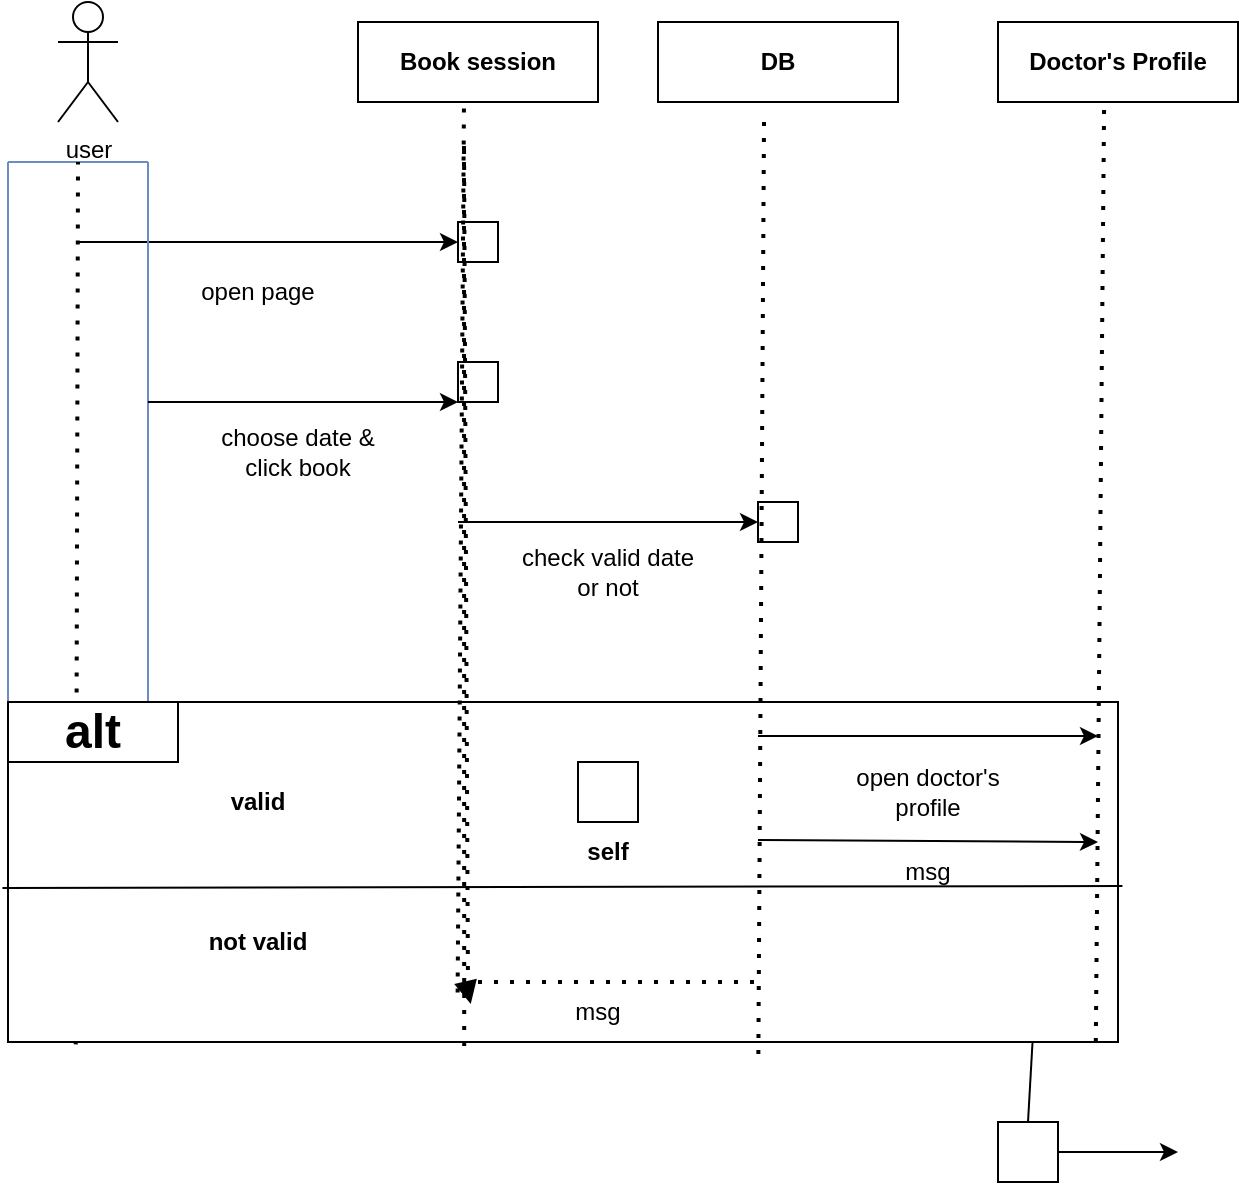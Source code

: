 <mxfile version="22.0.8" type="github">
  <diagram name="Page-1" id="dAogdC-JHbOioMyGgXGz">
    <mxGraphModel dx="832" dy="477" grid="1" gridSize="10" guides="1" tooltips="1" connect="1" arrows="1" fold="1" page="1" pageScale="1" pageWidth="850" pageHeight="1100" math="0" shadow="0">
      <root>
        <mxCell id="0" />
        <mxCell id="1" parent="0" />
        <mxCell id="p5gfCYej2XdAUxg4_vsJ-1" value="user&lt;br&gt;" style="shape=umlActor;verticalLabelPosition=bottom;verticalAlign=top;html=1;outlineConnect=0;" vertex="1" parent="1">
          <mxGeometry x="50" y="50" width="30" height="60" as="geometry" />
        </mxCell>
        <mxCell id="p5gfCYej2XdAUxg4_vsJ-2" value="&lt;b&gt;Book session&lt;/b&gt;" style="rounded=0;whiteSpace=wrap;html=1;" vertex="1" parent="1">
          <mxGeometry x="200" y="60" width="120" height="40" as="geometry" />
        </mxCell>
        <mxCell id="p5gfCYej2XdAUxg4_vsJ-4" value="&lt;b&gt;DB&lt;/b&gt;" style="rounded=0;whiteSpace=wrap;html=1;" vertex="1" parent="1">
          <mxGeometry x="350" y="60" width="120" height="40" as="geometry" />
        </mxCell>
        <mxCell id="p5gfCYej2XdAUxg4_vsJ-6" value="&lt;b&gt;Doctor&#39;s Profile&lt;/b&gt;" style="rounded=0;whiteSpace=wrap;html=1;" vertex="1" parent="1">
          <mxGeometry x="520" y="60" width="120" height="40" as="geometry" />
        </mxCell>
        <mxCell id="p5gfCYej2XdAUxg4_vsJ-10" value="" style="endArrow=classic;html=1;rounded=0;" edge="1" parent="1">
          <mxGeometry width="50" height="50" relative="1" as="geometry">
            <mxPoint x="60" y="170" as="sourcePoint" />
            <mxPoint x="250" y="170" as="targetPoint" />
          </mxGeometry>
        </mxCell>
        <mxCell id="p5gfCYej2XdAUxg4_vsJ-11" value="open page" style="text;html=1;strokeColor=none;fillColor=none;align=center;verticalAlign=middle;whiteSpace=wrap;rounded=0;" vertex="1" parent="1">
          <mxGeometry x="120" y="180" width="60" height="30" as="geometry" />
        </mxCell>
        <mxCell id="p5gfCYej2XdAUxg4_vsJ-12" value="" style="rounded=0;whiteSpace=wrap;html=1;" vertex="1" parent="1">
          <mxGeometry x="250" y="160" width="20" height="20" as="geometry" />
        </mxCell>
        <mxCell id="p5gfCYej2XdAUxg4_vsJ-13" value="" style="endArrow=classic;html=1;rounded=0;" edge="1" parent="1">
          <mxGeometry width="50" height="50" relative="1" as="geometry">
            <mxPoint x="370" y="480" as="sourcePoint" />
            <mxPoint x="560" y="480" as="targetPoint" />
          </mxGeometry>
        </mxCell>
        <mxCell id="p5gfCYej2XdAUxg4_vsJ-14" value="choose date&amp;nbsp; &amp;amp; click book" style="text;html=1;strokeColor=none;fillColor=none;align=center;verticalAlign=middle;whiteSpace=wrap;rounded=0;" vertex="1" parent="1">
          <mxGeometry x="425" y="440" width="110" height="30" as="geometry" />
        </mxCell>
        <mxCell id="p5gfCYej2XdAUxg4_vsJ-15" value="" style="rounded=0;whiteSpace=wrap;html=1;" vertex="1" parent="1">
          <mxGeometry x="250" y="230" width="20" height="20" as="geometry" />
        </mxCell>
        <mxCell id="p5gfCYej2XdAUxg4_vsJ-16" value="" style="endArrow=classic;html=1;rounded=0;" edge="1" parent="1">
          <mxGeometry width="50" height="50" relative="1" as="geometry">
            <mxPoint x="250" y="310" as="sourcePoint" />
            <mxPoint x="400" y="310" as="targetPoint" />
          </mxGeometry>
        </mxCell>
        <mxCell id="p5gfCYej2XdAUxg4_vsJ-18" value="check valid date or not" style="text;html=1;strokeColor=none;fillColor=none;align=center;verticalAlign=middle;whiteSpace=wrap;rounded=0;" vertex="1" parent="1">
          <mxGeometry x="280" y="320" width="90" height="30" as="geometry" />
        </mxCell>
        <mxCell id="p5gfCYej2XdAUxg4_vsJ-19" value="" style="rounded=0;whiteSpace=wrap;html=1;" vertex="1" parent="1">
          <mxGeometry x="400" y="300" width="20" height="20" as="geometry" />
        </mxCell>
        <mxCell id="p5gfCYej2XdAUxg4_vsJ-20" value="" style="swimlane;startSize=0;fillColor=#dae8fc;strokeColor=#6c8ebf;" vertex="1" parent="1">
          <mxGeometry x="25" y="130" width="70" height="270" as="geometry" />
        </mxCell>
        <mxCell id="p5gfCYej2XdAUxg4_vsJ-3" value="" style="endArrow=none;dashed=1;html=1;dashPattern=1 3;strokeWidth=2;rounded=0;entryX=0.5;entryY=0;entryDx=0;entryDy=0;exitX=0.061;exitY=1.007;exitDx=0;exitDy=0;exitPerimeter=0;" edge="1" parent="1" source="p5gfCYej2XdAUxg4_vsJ-22" target="p5gfCYej2XdAUxg4_vsJ-20">
          <mxGeometry width="50" height="50" relative="1" as="geometry">
            <mxPoint x="58.48" y="483" as="sourcePoint" />
            <mxPoint x="61.52" y="187" as="targetPoint" />
          </mxGeometry>
        </mxCell>
        <mxCell id="p5gfCYej2XdAUxg4_vsJ-22" value="" style="rounded=0;whiteSpace=wrap;html=1;" vertex="1" parent="1">
          <mxGeometry x="25" y="400" width="555" height="170" as="geometry" />
        </mxCell>
        <mxCell id="p5gfCYej2XdAUxg4_vsJ-23" value="&lt;h1&gt;alt&lt;/h1&gt;" style="rounded=0;whiteSpace=wrap;html=1;" vertex="1" parent="1">
          <mxGeometry x="25" y="400" width="85" height="30" as="geometry" />
        </mxCell>
        <mxCell id="p5gfCYej2XdAUxg4_vsJ-24" value="" style="endArrow=none;html=1;rounded=0;entryX=1.004;entryY=0.541;entryDx=0;entryDy=0;entryPerimeter=0;exitX=-0.005;exitY=0.547;exitDx=0;exitDy=0;exitPerimeter=0;" edge="1" parent="1" source="p5gfCYej2XdAUxg4_vsJ-22" target="p5gfCYej2XdAUxg4_vsJ-22">
          <mxGeometry width="50" height="50" relative="1" as="geometry">
            <mxPoint x="25" y="490" as="sourcePoint" />
            <mxPoint x="75" y="440" as="targetPoint" />
          </mxGeometry>
        </mxCell>
        <mxCell id="p5gfCYej2XdAUxg4_vsJ-25" value="valid" style="text;html=1;strokeColor=none;fillColor=none;align=center;verticalAlign=middle;whiteSpace=wrap;rounded=0;fontStyle=1" vertex="1" parent="1">
          <mxGeometry x="110" y="430" width="80" height="40" as="geometry" />
        </mxCell>
        <mxCell id="p5gfCYej2XdAUxg4_vsJ-9" value="" style="endArrow=none;dashed=1;html=1;dashPattern=1 3;strokeWidth=2;rounded=0;exitX=0.411;exitY=1.012;exitDx=0;exitDy=0;exitPerimeter=0;" edge="1" parent="1" source="p5gfCYej2XdAUxg4_vsJ-44">
          <mxGeometry width="50" height="50" relative="1" as="geometry">
            <mxPoint x="253" y="410" as="sourcePoint" />
            <mxPoint x="253" y="100" as="targetPoint" />
            <Array as="points" />
          </mxGeometry>
        </mxCell>
        <mxCell id="p5gfCYej2XdAUxg4_vsJ-5" value="" style="endArrow=none;dashed=1;html=1;dashPattern=1 3;strokeWidth=2;rounded=0;entryX=0.442;entryY=1.1;entryDx=0;entryDy=0;entryPerimeter=0;exitX=0.676;exitY=1.035;exitDx=0;exitDy=0;exitPerimeter=0;" edge="1" parent="1" target="p5gfCYej2XdAUxg4_vsJ-4" source="p5gfCYej2XdAUxg4_vsJ-22">
          <mxGeometry width="50" height="50" relative="1" as="geometry">
            <mxPoint x="400" y="400" as="sourcePoint" />
            <mxPoint x="420" y="110" as="targetPoint" />
          </mxGeometry>
        </mxCell>
        <mxCell id="p5gfCYej2XdAUxg4_vsJ-26" value="" style="rounded=0;whiteSpace=wrap;html=1;" vertex="1" parent="1">
          <mxGeometry x="310" y="430" width="30" height="30" as="geometry" />
        </mxCell>
        <mxCell id="p5gfCYej2XdAUxg4_vsJ-30" value="self&lt;br&gt;" style="text;html=1;strokeColor=none;fillColor=none;align=center;verticalAlign=middle;whiteSpace=wrap;rounded=0;fontStyle=1" vertex="1" parent="1">
          <mxGeometry x="285" y="460" width="80" height="30" as="geometry" />
        </mxCell>
        <mxCell id="p5gfCYej2XdAUxg4_vsJ-31" value="" style="endArrow=classic;html=1;rounded=0;" edge="1" parent="1">
          <mxGeometry width="50" height="50" relative="1" as="geometry">
            <mxPoint x="400" y="417" as="sourcePoint" />
            <mxPoint x="570" y="417" as="targetPoint" />
          </mxGeometry>
        </mxCell>
        <mxCell id="p5gfCYej2XdAUxg4_vsJ-32" value="open doctor&#39;s profile" style="text;html=1;strokeColor=none;fillColor=none;align=center;verticalAlign=middle;whiteSpace=wrap;rounded=0;" vertex="1" parent="1">
          <mxGeometry x="435" y="430" width="100" height="30" as="geometry" />
        </mxCell>
        <mxCell id="p5gfCYej2XdAUxg4_vsJ-33" value="" style="endArrow=classic;html=1;rounded=0;" edge="1" parent="1">
          <mxGeometry width="50" height="50" relative="1" as="geometry">
            <mxPoint x="400" y="469" as="sourcePoint" />
            <mxPoint x="570" y="470" as="targetPoint" />
          </mxGeometry>
        </mxCell>
        <mxCell id="p5gfCYej2XdAUxg4_vsJ-34" value="msg&lt;br&gt;" style="text;html=1;strokeColor=none;fillColor=none;align=center;verticalAlign=middle;whiteSpace=wrap;rounded=0;" vertex="1" parent="1">
          <mxGeometry x="435" y="470" width="100" height="30" as="geometry" />
        </mxCell>
        <mxCell id="p5gfCYej2XdAUxg4_vsJ-35" value="not valid" style="text;html=1;strokeColor=none;fillColor=none;align=center;verticalAlign=middle;whiteSpace=wrap;rounded=0;fontStyle=1" vertex="1" parent="1">
          <mxGeometry x="110" y="500" width="80" height="40" as="geometry" />
        </mxCell>
        <mxCell id="p5gfCYej2XdAUxg4_vsJ-37" value="" style="endArrow=none;dashed=1;html=1;dashPattern=1 3;strokeWidth=2;rounded=0;" edge="1" parent="1">
          <mxGeometry width="50" height="50" relative="1" as="geometry">
            <mxPoint x="260" y="540" as="sourcePoint" />
            <mxPoint x="400" y="540" as="targetPoint" />
          </mxGeometry>
        </mxCell>
        <mxCell id="p5gfCYej2XdAUxg4_vsJ-38" value="msg&lt;br&gt;" style="text;html=1;strokeColor=none;fillColor=none;align=center;verticalAlign=middle;whiteSpace=wrap;rounded=0;" vertex="1" parent="1">
          <mxGeometry x="270" y="540" width="100" height="30" as="geometry" />
        </mxCell>
        <mxCell id="p5gfCYej2XdAUxg4_vsJ-39" value="" style="rounded=0;whiteSpace=wrap;html=1;" vertex="1" parent="1">
          <mxGeometry x="520" y="610" width="30" height="30" as="geometry" />
        </mxCell>
        <mxCell id="p5gfCYej2XdAUxg4_vsJ-40" value="" style="endArrow=none;html=1;rounded=0;exitX=0.5;exitY=0;exitDx=0;exitDy=0;entryX=0.923;entryY=1;entryDx=0;entryDy=0;entryPerimeter=0;" edge="1" parent="1" source="p5gfCYej2XdAUxg4_vsJ-39" target="p5gfCYej2XdAUxg4_vsJ-22">
          <mxGeometry width="50" height="50" relative="1" as="geometry">
            <mxPoint x="480" y="620" as="sourcePoint" />
            <mxPoint x="530" y="570" as="targetPoint" />
          </mxGeometry>
        </mxCell>
        <mxCell id="p5gfCYej2XdAUxg4_vsJ-41" value="" style="endArrow=classic;html=1;rounded=0;exitX=1;exitY=0.5;exitDx=0;exitDy=0;" edge="1" parent="1" source="p5gfCYej2XdAUxg4_vsJ-39">
          <mxGeometry width="50" height="50" relative="1" as="geometry">
            <mxPoint x="580" y="640" as="sourcePoint" />
            <mxPoint x="610" y="625" as="targetPoint" />
          </mxGeometry>
        </mxCell>
        <mxCell id="p5gfCYej2XdAUxg4_vsJ-42" value="" style="endArrow=classic;html=1;rounded=0;" edge="1" parent="1">
          <mxGeometry width="50" height="50" relative="1" as="geometry">
            <mxPoint x="95" y="250" as="sourcePoint" />
            <mxPoint x="250" y="250" as="targetPoint" />
          </mxGeometry>
        </mxCell>
        <mxCell id="p5gfCYej2XdAUxg4_vsJ-43" value="choose date &amp;amp; click book" style="text;html=1;strokeColor=none;fillColor=none;align=center;verticalAlign=middle;whiteSpace=wrap;rounded=0;" vertex="1" parent="1">
          <mxGeometry x="130" y="260" width="80" height="30" as="geometry" />
        </mxCell>
        <mxCell id="p5gfCYej2XdAUxg4_vsJ-7" value="" style="endArrow=none;dashed=1;html=1;dashPattern=1 3;strokeWidth=2;rounded=0;entryX=0.442;entryY=1.1;entryDx=0;entryDy=0;entryPerimeter=0;exitX=0.98;exitY=1;exitDx=0;exitDy=0;exitPerimeter=0;" edge="1" parent="1" target="p5gfCYej2XdAUxg4_vsJ-6" source="p5gfCYej2XdAUxg4_vsJ-22">
          <mxGeometry width="50" height="50" relative="1" as="geometry">
            <mxPoint x="570" y="400" as="sourcePoint" />
            <mxPoint x="590" y="110" as="targetPoint" />
          </mxGeometry>
        </mxCell>
        <mxCell id="p5gfCYej2XdAUxg4_vsJ-51" value="" style="endArrow=none;dashed=1;html=1;dashPattern=1 3;strokeWidth=2;rounded=0;exitX=0.411;exitY=1.012;exitDx=0;exitDy=0;exitPerimeter=0;" edge="1" parent="1" source="p5gfCYej2XdAUxg4_vsJ-22" target="p5gfCYej2XdAUxg4_vsJ-44">
          <mxGeometry width="50" height="50" relative="1" as="geometry">
            <mxPoint x="253" y="572" as="sourcePoint" />
            <mxPoint x="253" y="100" as="targetPoint" />
            <Array as="points">
              <mxPoint x="253" y="120" />
            </Array>
          </mxGeometry>
        </mxCell>
        <mxCell id="p5gfCYej2XdAUxg4_vsJ-44" value="" style="shape=triangle;fillColor=strokeColor;rotation=77;" vertex="1" parent="1">
          <mxGeometry x="250" y="540" width="10" height="10" as="geometry" />
        </mxCell>
      </root>
    </mxGraphModel>
  </diagram>
</mxfile>
